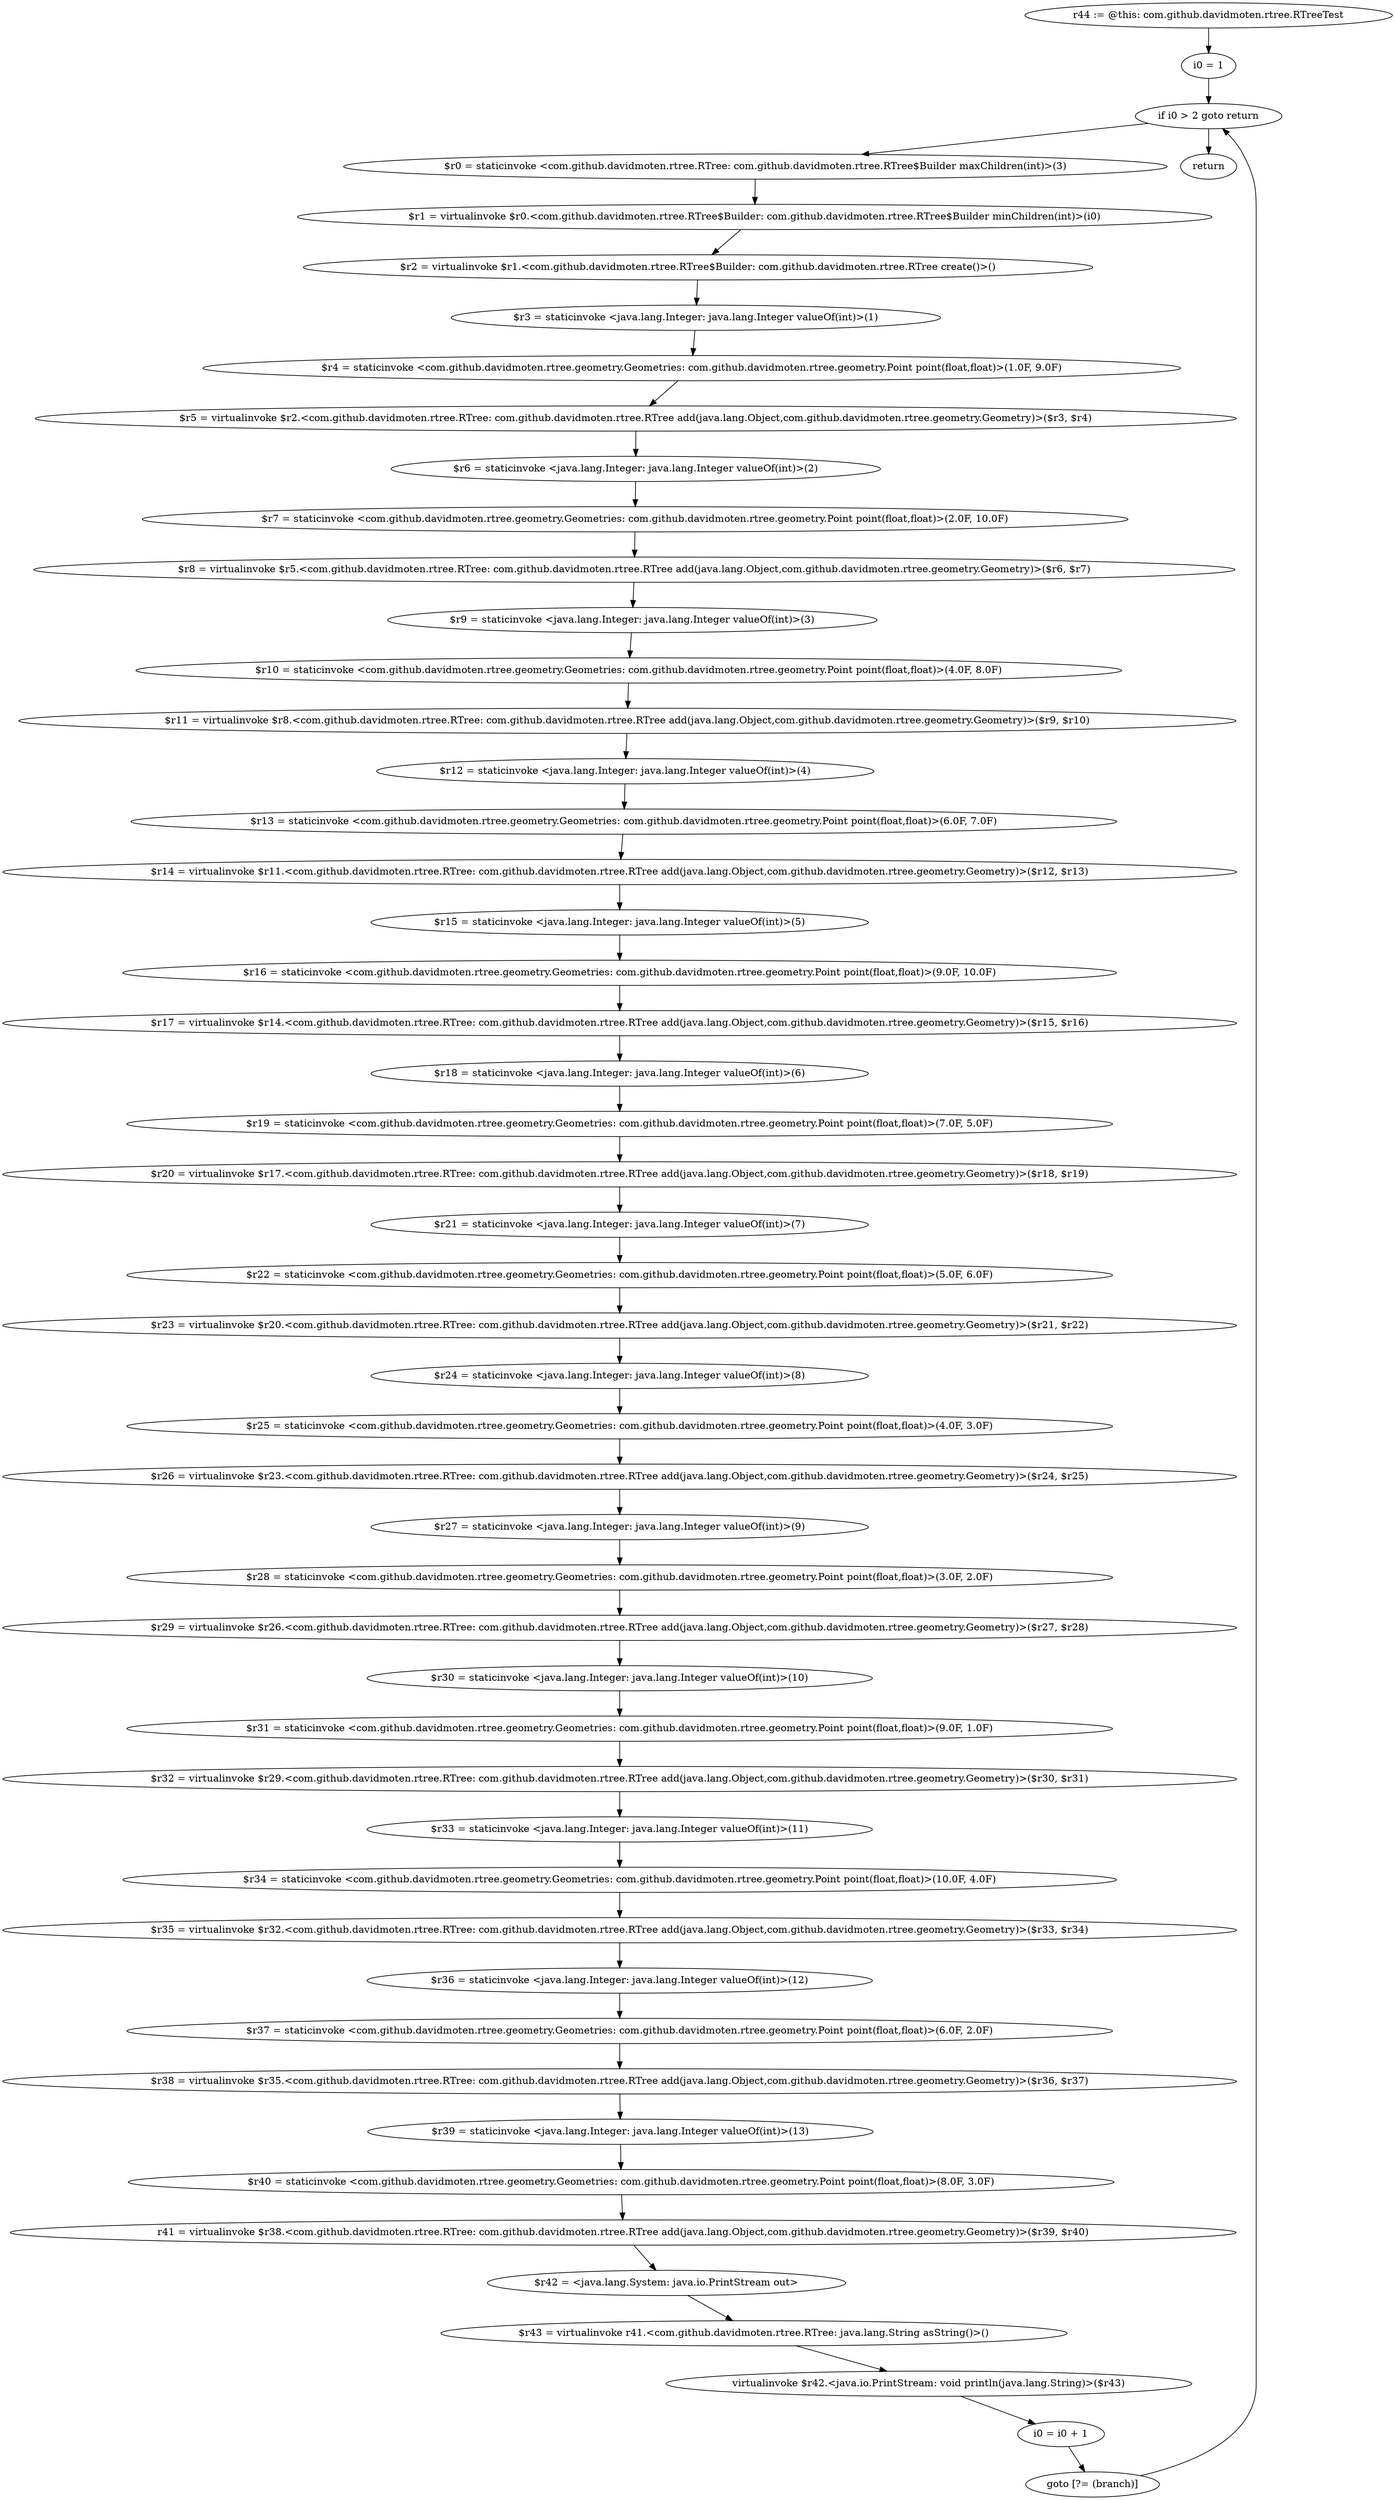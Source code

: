 digraph "unitGraph" {
    "r44 := @this: com.github.davidmoten.rtree.RTreeTest"
    "i0 = 1"
    "if i0 > 2 goto return"
    "$r0 = staticinvoke <com.github.davidmoten.rtree.RTree: com.github.davidmoten.rtree.RTree$Builder maxChildren(int)>(3)"
    "$r1 = virtualinvoke $r0.<com.github.davidmoten.rtree.RTree$Builder: com.github.davidmoten.rtree.RTree$Builder minChildren(int)>(i0)"
    "$r2 = virtualinvoke $r1.<com.github.davidmoten.rtree.RTree$Builder: com.github.davidmoten.rtree.RTree create()>()"
    "$r3 = staticinvoke <java.lang.Integer: java.lang.Integer valueOf(int)>(1)"
    "$r4 = staticinvoke <com.github.davidmoten.rtree.geometry.Geometries: com.github.davidmoten.rtree.geometry.Point point(float,float)>(1.0F, 9.0F)"
    "$r5 = virtualinvoke $r2.<com.github.davidmoten.rtree.RTree: com.github.davidmoten.rtree.RTree add(java.lang.Object,com.github.davidmoten.rtree.geometry.Geometry)>($r3, $r4)"
    "$r6 = staticinvoke <java.lang.Integer: java.lang.Integer valueOf(int)>(2)"
    "$r7 = staticinvoke <com.github.davidmoten.rtree.geometry.Geometries: com.github.davidmoten.rtree.geometry.Point point(float,float)>(2.0F, 10.0F)"
    "$r8 = virtualinvoke $r5.<com.github.davidmoten.rtree.RTree: com.github.davidmoten.rtree.RTree add(java.lang.Object,com.github.davidmoten.rtree.geometry.Geometry)>($r6, $r7)"
    "$r9 = staticinvoke <java.lang.Integer: java.lang.Integer valueOf(int)>(3)"
    "$r10 = staticinvoke <com.github.davidmoten.rtree.geometry.Geometries: com.github.davidmoten.rtree.geometry.Point point(float,float)>(4.0F, 8.0F)"
    "$r11 = virtualinvoke $r8.<com.github.davidmoten.rtree.RTree: com.github.davidmoten.rtree.RTree add(java.lang.Object,com.github.davidmoten.rtree.geometry.Geometry)>($r9, $r10)"
    "$r12 = staticinvoke <java.lang.Integer: java.lang.Integer valueOf(int)>(4)"
    "$r13 = staticinvoke <com.github.davidmoten.rtree.geometry.Geometries: com.github.davidmoten.rtree.geometry.Point point(float,float)>(6.0F, 7.0F)"
    "$r14 = virtualinvoke $r11.<com.github.davidmoten.rtree.RTree: com.github.davidmoten.rtree.RTree add(java.lang.Object,com.github.davidmoten.rtree.geometry.Geometry)>($r12, $r13)"
    "$r15 = staticinvoke <java.lang.Integer: java.lang.Integer valueOf(int)>(5)"
    "$r16 = staticinvoke <com.github.davidmoten.rtree.geometry.Geometries: com.github.davidmoten.rtree.geometry.Point point(float,float)>(9.0F, 10.0F)"
    "$r17 = virtualinvoke $r14.<com.github.davidmoten.rtree.RTree: com.github.davidmoten.rtree.RTree add(java.lang.Object,com.github.davidmoten.rtree.geometry.Geometry)>($r15, $r16)"
    "$r18 = staticinvoke <java.lang.Integer: java.lang.Integer valueOf(int)>(6)"
    "$r19 = staticinvoke <com.github.davidmoten.rtree.geometry.Geometries: com.github.davidmoten.rtree.geometry.Point point(float,float)>(7.0F, 5.0F)"
    "$r20 = virtualinvoke $r17.<com.github.davidmoten.rtree.RTree: com.github.davidmoten.rtree.RTree add(java.lang.Object,com.github.davidmoten.rtree.geometry.Geometry)>($r18, $r19)"
    "$r21 = staticinvoke <java.lang.Integer: java.lang.Integer valueOf(int)>(7)"
    "$r22 = staticinvoke <com.github.davidmoten.rtree.geometry.Geometries: com.github.davidmoten.rtree.geometry.Point point(float,float)>(5.0F, 6.0F)"
    "$r23 = virtualinvoke $r20.<com.github.davidmoten.rtree.RTree: com.github.davidmoten.rtree.RTree add(java.lang.Object,com.github.davidmoten.rtree.geometry.Geometry)>($r21, $r22)"
    "$r24 = staticinvoke <java.lang.Integer: java.lang.Integer valueOf(int)>(8)"
    "$r25 = staticinvoke <com.github.davidmoten.rtree.geometry.Geometries: com.github.davidmoten.rtree.geometry.Point point(float,float)>(4.0F, 3.0F)"
    "$r26 = virtualinvoke $r23.<com.github.davidmoten.rtree.RTree: com.github.davidmoten.rtree.RTree add(java.lang.Object,com.github.davidmoten.rtree.geometry.Geometry)>($r24, $r25)"
    "$r27 = staticinvoke <java.lang.Integer: java.lang.Integer valueOf(int)>(9)"
    "$r28 = staticinvoke <com.github.davidmoten.rtree.geometry.Geometries: com.github.davidmoten.rtree.geometry.Point point(float,float)>(3.0F, 2.0F)"
    "$r29 = virtualinvoke $r26.<com.github.davidmoten.rtree.RTree: com.github.davidmoten.rtree.RTree add(java.lang.Object,com.github.davidmoten.rtree.geometry.Geometry)>($r27, $r28)"
    "$r30 = staticinvoke <java.lang.Integer: java.lang.Integer valueOf(int)>(10)"
    "$r31 = staticinvoke <com.github.davidmoten.rtree.geometry.Geometries: com.github.davidmoten.rtree.geometry.Point point(float,float)>(9.0F, 1.0F)"
    "$r32 = virtualinvoke $r29.<com.github.davidmoten.rtree.RTree: com.github.davidmoten.rtree.RTree add(java.lang.Object,com.github.davidmoten.rtree.geometry.Geometry)>($r30, $r31)"
    "$r33 = staticinvoke <java.lang.Integer: java.lang.Integer valueOf(int)>(11)"
    "$r34 = staticinvoke <com.github.davidmoten.rtree.geometry.Geometries: com.github.davidmoten.rtree.geometry.Point point(float,float)>(10.0F, 4.0F)"
    "$r35 = virtualinvoke $r32.<com.github.davidmoten.rtree.RTree: com.github.davidmoten.rtree.RTree add(java.lang.Object,com.github.davidmoten.rtree.geometry.Geometry)>($r33, $r34)"
    "$r36 = staticinvoke <java.lang.Integer: java.lang.Integer valueOf(int)>(12)"
    "$r37 = staticinvoke <com.github.davidmoten.rtree.geometry.Geometries: com.github.davidmoten.rtree.geometry.Point point(float,float)>(6.0F, 2.0F)"
    "$r38 = virtualinvoke $r35.<com.github.davidmoten.rtree.RTree: com.github.davidmoten.rtree.RTree add(java.lang.Object,com.github.davidmoten.rtree.geometry.Geometry)>($r36, $r37)"
    "$r39 = staticinvoke <java.lang.Integer: java.lang.Integer valueOf(int)>(13)"
    "$r40 = staticinvoke <com.github.davidmoten.rtree.geometry.Geometries: com.github.davidmoten.rtree.geometry.Point point(float,float)>(8.0F, 3.0F)"
    "r41 = virtualinvoke $r38.<com.github.davidmoten.rtree.RTree: com.github.davidmoten.rtree.RTree add(java.lang.Object,com.github.davidmoten.rtree.geometry.Geometry)>($r39, $r40)"
    "$r42 = <java.lang.System: java.io.PrintStream out>"
    "$r43 = virtualinvoke r41.<com.github.davidmoten.rtree.RTree: java.lang.String asString()>()"
    "virtualinvoke $r42.<java.io.PrintStream: void println(java.lang.String)>($r43)"
    "i0 = i0 + 1"
    "goto [?= (branch)]"
    "return"
    "r44 := @this: com.github.davidmoten.rtree.RTreeTest"->"i0 = 1";
    "i0 = 1"->"if i0 > 2 goto return";
    "if i0 > 2 goto return"->"$r0 = staticinvoke <com.github.davidmoten.rtree.RTree: com.github.davidmoten.rtree.RTree$Builder maxChildren(int)>(3)";
    "if i0 > 2 goto return"->"return";
    "$r0 = staticinvoke <com.github.davidmoten.rtree.RTree: com.github.davidmoten.rtree.RTree$Builder maxChildren(int)>(3)"->"$r1 = virtualinvoke $r0.<com.github.davidmoten.rtree.RTree$Builder: com.github.davidmoten.rtree.RTree$Builder minChildren(int)>(i0)";
    "$r1 = virtualinvoke $r0.<com.github.davidmoten.rtree.RTree$Builder: com.github.davidmoten.rtree.RTree$Builder minChildren(int)>(i0)"->"$r2 = virtualinvoke $r1.<com.github.davidmoten.rtree.RTree$Builder: com.github.davidmoten.rtree.RTree create()>()";
    "$r2 = virtualinvoke $r1.<com.github.davidmoten.rtree.RTree$Builder: com.github.davidmoten.rtree.RTree create()>()"->"$r3 = staticinvoke <java.lang.Integer: java.lang.Integer valueOf(int)>(1)";
    "$r3 = staticinvoke <java.lang.Integer: java.lang.Integer valueOf(int)>(1)"->"$r4 = staticinvoke <com.github.davidmoten.rtree.geometry.Geometries: com.github.davidmoten.rtree.geometry.Point point(float,float)>(1.0F, 9.0F)";
    "$r4 = staticinvoke <com.github.davidmoten.rtree.geometry.Geometries: com.github.davidmoten.rtree.geometry.Point point(float,float)>(1.0F, 9.0F)"->"$r5 = virtualinvoke $r2.<com.github.davidmoten.rtree.RTree: com.github.davidmoten.rtree.RTree add(java.lang.Object,com.github.davidmoten.rtree.geometry.Geometry)>($r3, $r4)";
    "$r5 = virtualinvoke $r2.<com.github.davidmoten.rtree.RTree: com.github.davidmoten.rtree.RTree add(java.lang.Object,com.github.davidmoten.rtree.geometry.Geometry)>($r3, $r4)"->"$r6 = staticinvoke <java.lang.Integer: java.lang.Integer valueOf(int)>(2)";
    "$r6 = staticinvoke <java.lang.Integer: java.lang.Integer valueOf(int)>(2)"->"$r7 = staticinvoke <com.github.davidmoten.rtree.geometry.Geometries: com.github.davidmoten.rtree.geometry.Point point(float,float)>(2.0F, 10.0F)";
    "$r7 = staticinvoke <com.github.davidmoten.rtree.geometry.Geometries: com.github.davidmoten.rtree.geometry.Point point(float,float)>(2.0F, 10.0F)"->"$r8 = virtualinvoke $r5.<com.github.davidmoten.rtree.RTree: com.github.davidmoten.rtree.RTree add(java.lang.Object,com.github.davidmoten.rtree.geometry.Geometry)>($r6, $r7)";
    "$r8 = virtualinvoke $r5.<com.github.davidmoten.rtree.RTree: com.github.davidmoten.rtree.RTree add(java.lang.Object,com.github.davidmoten.rtree.geometry.Geometry)>($r6, $r7)"->"$r9 = staticinvoke <java.lang.Integer: java.lang.Integer valueOf(int)>(3)";
    "$r9 = staticinvoke <java.lang.Integer: java.lang.Integer valueOf(int)>(3)"->"$r10 = staticinvoke <com.github.davidmoten.rtree.geometry.Geometries: com.github.davidmoten.rtree.geometry.Point point(float,float)>(4.0F, 8.0F)";
    "$r10 = staticinvoke <com.github.davidmoten.rtree.geometry.Geometries: com.github.davidmoten.rtree.geometry.Point point(float,float)>(4.0F, 8.0F)"->"$r11 = virtualinvoke $r8.<com.github.davidmoten.rtree.RTree: com.github.davidmoten.rtree.RTree add(java.lang.Object,com.github.davidmoten.rtree.geometry.Geometry)>($r9, $r10)";
    "$r11 = virtualinvoke $r8.<com.github.davidmoten.rtree.RTree: com.github.davidmoten.rtree.RTree add(java.lang.Object,com.github.davidmoten.rtree.geometry.Geometry)>($r9, $r10)"->"$r12 = staticinvoke <java.lang.Integer: java.lang.Integer valueOf(int)>(4)";
    "$r12 = staticinvoke <java.lang.Integer: java.lang.Integer valueOf(int)>(4)"->"$r13 = staticinvoke <com.github.davidmoten.rtree.geometry.Geometries: com.github.davidmoten.rtree.geometry.Point point(float,float)>(6.0F, 7.0F)";
    "$r13 = staticinvoke <com.github.davidmoten.rtree.geometry.Geometries: com.github.davidmoten.rtree.geometry.Point point(float,float)>(6.0F, 7.0F)"->"$r14 = virtualinvoke $r11.<com.github.davidmoten.rtree.RTree: com.github.davidmoten.rtree.RTree add(java.lang.Object,com.github.davidmoten.rtree.geometry.Geometry)>($r12, $r13)";
    "$r14 = virtualinvoke $r11.<com.github.davidmoten.rtree.RTree: com.github.davidmoten.rtree.RTree add(java.lang.Object,com.github.davidmoten.rtree.geometry.Geometry)>($r12, $r13)"->"$r15 = staticinvoke <java.lang.Integer: java.lang.Integer valueOf(int)>(5)";
    "$r15 = staticinvoke <java.lang.Integer: java.lang.Integer valueOf(int)>(5)"->"$r16 = staticinvoke <com.github.davidmoten.rtree.geometry.Geometries: com.github.davidmoten.rtree.geometry.Point point(float,float)>(9.0F, 10.0F)";
    "$r16 = staticinvoke <com.github.davidmoten.rtree.geometry.Geometries: com.github.davidmoten.rtree.geometry.Point point(float,float)>(9.0F, 10.0F)"->"$r17 = virtualinvoke $r14.<com.github.davidmoten.rtree.RTree: com.github.davidmoten.rtree.RTree add(java.lang.Object,com.github.davidmoten.rtree.geometry.Geometry)>($r15, $r16)";
    "$r17 = virtualinvoke $r14.<com.github.davidmoten.rtree.RTree: com.github.davidmoten.rtree.RTree add(java.lang.Object,com.github.davidmoten.rtree.geometry.Geometry)>($r15, $r16)"->"$r18 = staticinvoke <java.lang.Integer: java.lang.Integer valueOf(int)>(6)";
    "$r18 = staticinvoke <java.lang.Integer: java.lang.Integer valueOf(int)>(6)"->"$r19 = staticinvoke <com.github.davidmoten.rtree.geometry.Geometries: com.github.davidmoten.rtree.geometry.Point point(float,float)>(7.0F, 5.0F)";
    "$r19 = staticinvoke <com.github.davidmoten.rtree.geometry.Geometries: com.github.davidmoten.rtree.geometry.Point point(float,float)>(7.0F, 5.0F)"->"$r20 = virtualinvoke $r17.<com.github.davidmoten.rtree.RTree: com.github.davidmoten.rtree.RTree add(java.lang.Object,com.github.davidmoten.rtree.geometry.Geometry)>($r18, $r19)";
    "$r20 = virtualinvoke $r17.<com.github.davidmoten.rtree.RTree: com.github.davidmoten.rtree.RTree add(java.lang.Object,com.github.davidmoten.rtree.geometry.Geometry)>($r18, $r19)"->"$r21 = staticinvoke <java.lang.Integer: java.lang.Integer valueOf(int)>(7)";
    "$r21 = staticinvoke <java.lang.Integer: java.lang.Integer valueOf(int)>(7)"->"$r22 = staticinvoke <com.github.davidmoten.rtree.geometry.Geometries: com.github.davidmoten.rtree.geometry.Point point(float,float)>(5.0F, 6.0F)";
    "$r22 = staticinvoke <com.github.davidmoten.rtree.geometry.Geometries: com.github.davidmoten.rtree.geometry.Point point(float,float)>(5.0F, 6.0F)"->"$r23 = virtualinvoke $r20.<com.github.davidmoten.rtree.RTree: com.github.davidmoten.rtree.RTree add(java.lang.Object,com.github.davidmoten.rtree.geometry.Geometry)>($r21, $r22)";
    "$r23 = virtualinvoke $r20.<com.github.davidmoten.rtree.RTree: com.github.davidmoten.rtree.RTree add(java.lang.Object,com.github.davidmoten.rtree.geometry.Geometry)>($r21, $r22)"->"$r24 = staticinvoke <java.lang.Integer: java.lang.Integer valueOf(int)>(8)";
    "$r24 = staticinvoke <java.lang.Integer: java.lang.Integer valueOf(int)>(8)"->"$r25 = staticinvoke <com.github.davidmoten.rtree.geometry.Geometries: com.github.davidmoten.rtree.geometry.Point point(float,float)>(4.0F, 3.0F)";
    "$r25 = staticinvoke <com.github.davidmoten.rtree.geometry.Geometries: com.github.davidmoten.rtree.geometry.Point point(float,float)>(4.0F, 3.0F)"->"$r26 = virtualinvoke $r23.<com.github.davidmoten.rtree.RTree: com.github.davidmoten.rtree.RTree add(java.lang.Object,com.github.davidmoten.rtree.geometry.Geometry)>($r24, $r25)";
    "$r26 = virtualinvoke $r23.<com.github.davidmoten.rtree.RTree: com.github.davidmoten.rtree.RTree add(java.lang.Object,com.github.davidmoten.rtree.geometry.Geometry)>($r24, $r25)"->"$r27 = staticinvoke <java.lang.Integer: java.lang.Integer valueOf(int)>(9)";
    "$r27 = staticinvoke <java.lang.Integer: java.lang.Integer valueOf(int)>(9)"->"$r28 = staticinvoke <com.github.davidmoten.rtree.geometry.Geometries: com.github.davidmoten.rtree.geometry.Point point(float,float)>(3.0F, 2.0F)";
    "$r28 = staticinvoke <com.github.davidmoten.rtree.geometry.Geometries: com.github.davidmoten.rtree.geometry.Point point(float,float)>(3.0F, 2.0F)"->"$r29 = virtualinvoke $r26.<com.github.davidmoten.rtree.RTree: com.github.davidmoten.rtree.RTree add(java.lang.Object,com.github.davidmoten.rtree.geometry.Geometry)>($r27, $r28)";
    "$r29 = virtualinvoke $r26.<com.github.davidmoten.rtree.RTree: com.github.davidmoten.rtree.RTree add(java.lang.Object,com.github.davidmoten.rtree.geometry.Geometry)>($r27, $r28)"->"$r30 = staticinvoke <java.lang.Integer: java.lang.Integer valueOf(int)>(10)";
    "$r30 = staticinvoke <java.lang.Integer: java.lang.Integer valueOf(int)>(10)"->"$r31 = staticinvoke <com.github.davidmoten.rtree.geometry.Geometries: com.github.davidmoten.rtree.geometry.Point point(float,float)>(9.0F, 1.0F)";
    "$r31 = staticinvoke <com.github.davidmoten.rtree.geometry.Geometries: com.github.davidmoten.rtree.geometry.Point point(float,float)>(9.0F, 1.0F)"->"$r32 = virtualinvoke $r29.<com.github.davidmoten.rtree.RTree: com.github.davidmoten.rtree.RTree add(java.lang.Object,com.github.davidmoten.rtree.geometry.Geometry)>($r30, $r31)";
    "$r32 = virtualinvoke $r29.<com.github.davidmoten.rtree.RTree: com.github.davidmoten.rtree.RTree add(java.lang.Object,com.github.davidmoten.rtree.geometry.Geometry)>($r30, $r31)"->"$r33 = staticinvoke <java.lang.Integer: java.lang.Integer valueOf(int)>(11)";
    "$r33 = staticinvoke <java.lang.Integer: java.lang.Integer valueOf(int)>(11)"->"$r34 = staticinvoke <com.github.davidmoten.rtree.geometry.Geometries: com.github.davidmoten.rtree.geometry.Point point(float,float)>(10.0F, 4.0F)";
    "$r34 = staticinvoke <com.github.davidmoten.rtree.geometry.Geometries: com.github.davidmoten.rtree.geometry.Point point(float,float)>(10.0F, 4.0F)"->"$r35 = virtualinvoke $r32.<com.github.davidmoten.rtree.RTree: com.github.davidmoten.rtree.RTree add(java.lang.Object,com.github.davidmoten.rtree.geometry.Geometry)>($r33, $r34)";
    "$r35 = virtualinvoke $r32.<com.github.davidmoten.rtree.RTree: com.github.davidmoten.rtree.RTree add(java.lang.Object,com.github.davidmoten.rtree.geometry.Geometry)>($r33, $r34)"->"$r36 = staticinvoke <java.lang.Integer: java.lang.Integer valueOf(int)>(12)";
    "$r36 = staticinvoke <java.lang.Integer: java.lang.Integer valueOf(int)>(12)"->"$r37 = staticinvoke <com.github.davidmoten.rtree.geometry.Geometries: com.github.davidmoten.rtree.geometry.Point point(float,float)>(6.0F, 2.0F)";
    "$r37 = staticinvoke <com.github.davidmoten.rtree.geometry.Geometries: com.github.davidmoten.rtree.geometry.Point point(float,float)>(6.0F, 2.0F)"->"$r38 = virtualinvoke $r35.<com.github.davidmoten.rtree.RTree: com.github.davidmoten.rtree.RTree add(java.lang.Object,com.github.davidmoten.rtree.geometry.Geometry)>($r36, $r37)";
    "$r38 = virtualinvoke $r35.<com.github.davidmoten.rtree.RTree: com.github.davidmoten.rtree.RTree add(java.lang.Object,com.github.davidmoten.rtree.geometry.Geometry)>($r36, $r37)"->"$r39 = staticinvoke <java.lang.Integer: java.lang.Integer valueOf(int)>(13)";
    "$r39 = staticinvoke <java.lang.Integer: java.lang.Integer valueOf(int)>(13)"->"$r40 = staticinvoke <com.github.davidmoten.rtree.geometry.Geometries: com.github.davidmoten.rtree.geometry.Point point(float,float)>(8.0F, 3.0F)";
    "$r40 = staticinvoke <com.github.davidmoten.rtree.geometry.Geometries: com.github.davidmoten.rtree.geometry.Point point(float,float)>(8.0F, 3.0F)"->"r41 = virtualinvoke $r38.<com.github.davidmoten.rtree.RTree: com.github.davidmoten.rtree.RTree add(java.lang.Object,com.github.davidmoten.rtree.geometry.Geometry)>($r39, $r40)";
    "r41 = virtualinvoke $r38.<com.github.davidmoten.rtree.RTree: com.github.davidmoten.rtree.RTree add(java.lang.Object,com.github.davidmoten.rtree.geometry.Geometry)>($r39, $r40)"->"$r42 = <java.lang.System: java.io.PrintStream out>";
    "$r42 = <java.lang.System: java.io.PrintStream out>"->"$r43 = virtualinvoke r41.<com.github.davidmoten.rtree.RTree: java.lang.String asString()>()";
    "$r43 = virtualinvoke r41.<com.github.davidmoten.rtree.RTree: java.lang.String asString()>()"->"virtualinvoke $r42.<java.io.PrintStream: void println(java.lang.String)>($r43)";
    "virtualinvoke $r42.<java.io.PrintStream: void println(java.lang.String)>($r43)"->"i0 = i0 + 1";
    "i0 = i0 + 1"->"goto [?= (branch)]";
    "goto [?= (branch)]"->"if i0 > 2 goto return";
}

